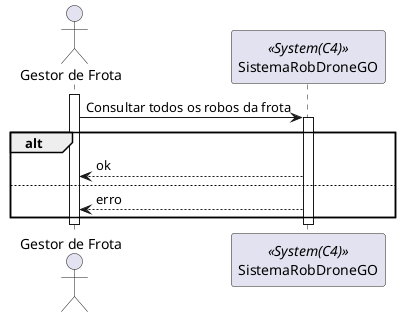 @startuml vp1

actor "Gestor de Frota" as actor
participant SistemaRobDroneGO as srdg <<System(C4)>>

activate actor
actor -> srdg: Consultar todos os robos da frota
activate srdg
alt 
srdg --> actor : ok
else
srdg --> actor : erro
end
deactivate srdg
deactivate actor
@enduml